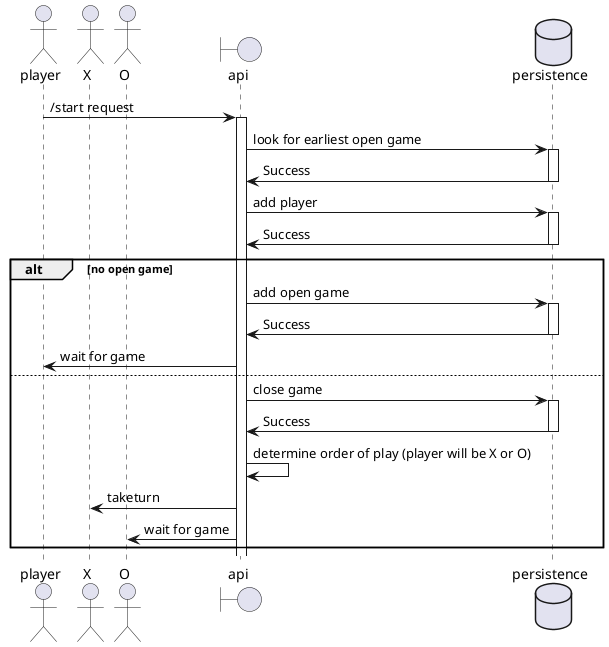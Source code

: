 @startuml
'https://plantuml.com/sequence-diagram

actor player
actor X
actor O
boundary api
database persistence

player -> api : /start request
activate api
api -> persistence : look for earliest open game
activate persistence
persistence -> api : Success
deactivate persistence

api -> persistence : add player
activate persistence
persistence -> api : Success
deactivate persistence

alt no open game
api -> persistence : add open game
activate persistence
persistence -> api : Success
deactivate persistence
api -> player : wait for game
else
api -> persistence : close game
activate persistence
persistence -> api : Success
deactivate persistence
api -> api : determine order of play (player will be X or O)
api -> X : taketurn
api -> O : wait for game
end

@enduml
